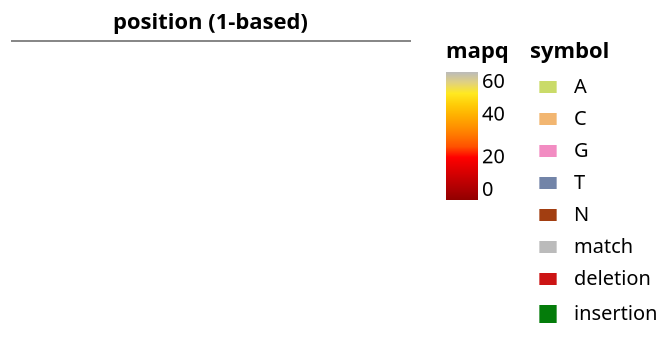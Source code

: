 {
    "$schema": "https://vega.github.io/schema/vega-lite/v5.json",
    "height": {
        "step": 4
    },
    "resolve": {
        "scale": {
            "strokeWidth": "independent"
        }
    },
    "datasets": {
        "highlight": [],
        "reference": [],
        "reads": []
    },
    "config": {
        "legend": {
            "layout": {
                "right": {
                    "anchor": "start",
                    "direction": "horizontal",
                    "center": false,
                    "margin": 10
                }
            }
        }
    },
    "encoding": {
        "x": {
            "field": "start",
            "type": "quantitative",
            "axis": {
                "orient": "top",
                "title": "position (1-based)"
            },
            "scale": {
                "domain": []
            }
        },
        "x2": {
            "field": "end",
            "type": "quantitative"
        },
        "y": {
            "axis": null,
            "field": "row",
            "type": "ordinal"
        },
        "yOffset": {
          "field": "v_offset",
          "type": "ordinal"
        }
    },
    "layer": [
        {
            "data": {
                "name": "highlight"
            },
            "mark": "rect",
            "encoding": {
                "color": {
                    "value": "red"
                },
                "opacity": {
                    "value": 0.15
                },
                "y2": {
                    "value": 10000000
                }
            }
        },
        {
            "data": {
                "name": "reference"
            },
            "params": [
                {
                    "name": "grid",
                    "select": "interval",
                    "bind": "scales"
                }
            ],
            "transform": [
                {
                    "as": "base",
                    "calculate": "split(datum.reference, '')"
                },
                {
                    "as": "offset",
                    "calculate": "sequence(datum.reference.length)"
                },
                {
                    "flatten": [
                        "base",
                        "offset"
                    ]
                },
                {
                    "as": "position",
                    "calculate": "datum.start + datum.offset"
                },
                {
                    "as": "start",
                    "calculate": "datum.position + 0.5"
                },
                {
                    "as": "end",
                    "calculate": "datum.position + 1.5"
                },
                {
                    "as": "position (1-based)",
                    "calculate": "datum.position + 1"
                }
            ],
            "mark": {
                "type": "rule",
                "clip": true
            },
            "encoding": {
                "tooltip": [
                    {
                        "field": "base"
                    },
                    {
                        "field": "position (1-based)"
                    }
                ],
                "strokeWidth": {
                    "value": 8
                },
                "color": {
                    "field": "base",
                    "legend": null,
                    "scale": {
                        "type": "ordinal",
                        "domain": [
                            "A",
                            "C",
                            "G",
                            "T",
                            "N",
                            "match",
                            "deletion",
                            "insertion"
                        ],
                        "range": [
                            "#CADB69",
                            "#F2B671",
                            "#F28CC2",
                            "#7284A8",
                            "#A23E11",
                            "#BBBBBB",
                            "#CC1414",
                            "#047C0A"
                        ]
                    }
                }
            }
        },
        {
            "data": {
                "name": "reads"
            },
            "transform": [
                {
                  "calculate": "split(datum.values, '§')",
                  "as": "reads"
                },
                {
                  "flatten": ["reads"]
                },
                {
                  "calculate": "split(datum.reads, ' ')",
                  "as": "fields"
                },
                {
                  "calculate": "replace(datum.fields[0], '_', ' ')",
                  "as": "aux"
                },
                {
                  "calculate": "datum.fields[1]",
                  "as": "cigar"
                },
                {
                  "calculate": "toNumber(datum.fields[2])",
                  "as": "flags"
                },
                {
                  "calculate": "toNumber(datum.fields[3])",
                  "as": "mapq"
                },
                {
                  "calculate": "toNumber(datum.fields[4])",
                  "as": "mpos"
                },
                {
                  "calculate": "datum.fields[5]",
                  "as": "name"
                },
                {
                  "calculate": "toNumber(datum.fields[6])",
                  "as": "position"
                },
                {
                  "calculate": "datum.fields[7] === '.' ? null : toNumber(datum.fields[7])",
                  "as": "row"
                },
                {
                  "calculate": "datum.fields[8]",
                  "as": "raw_cigar"
                },
                {
                    "as": "cigars",
                    "calculate": "split(datum.cigar, '|')"
                },
                {
                    "as": "cigar_index",
                    "calculate": "sequence(datum.cigars.length)"
                },
                {
                    "flatten": [
                        "cigars",
                        "cigar_index"
                    ]
                },
                {
                    "calculate": "if(substring(datum.cigars, 0, 1) == 'i', 'insertion', if(substring(datum.cigars, length(datum.cigars) - 1, length(datum.cigars)) == '=', 'match', if(substring(datum.cigars, length(datum.cigars) - 1, length(datum.cigars)) == 'd', 'deletion', substring(datum.cigars, 1, length(datum.cigars)))))",
                    "as": "type"
                },
                {
                    "calculate": "if(datum.type == 'match' || datum.type == 'deletion', parseInt(substring(datum.cigars, 0, length(datum.cigars) - 1)), if(datum.type == 'insertion', 1, parseInt(substring(datum.cigars, 0, length(datum.cigars) - 1))))",
                    "as": "length"
                },
                {
                    "stack": "length",
                    "groupby": [
                        "name",
                        "cigar",
                        "position"
                    ],
                    "as": "offset"
                },
                {
                    "as": "start",
                    "calculate": "if(datum.type == 'insertion', datum.position + datum.offset + 1.4, datum.position + datum.offset + 0.4)"
                },
                {
                    "as": "end",
                    "calculate": "if(datum.type == 'insertion', datum.position + datum.offset + datum.length - 0.4, datum.position + datum.offset + datum.length + 0.6)"
                },
                {
                  "as": "v_offset",
                  "calculate": "if(datum.position < datum.mpos, 0, 2)"
                }
            ],
            "mark": {
                "type": "rule",
                "clip": true
            },
            "params": [
                {
                    "name": "rplc",
                    "select": {
                        "type": "point",
                        "toggle": "event.shiftKey",
                        "fields": ["name", "position"]
                    }
                }
            ],
            "encoding": {
                "opacity": {
                    "condition": {
                        "param": "rplc",
                        "value": 1
                    },
                    "value": 0.2
                },
                "strokeWidth": {
                    "field": "type",
                    "scale": {
                        "type": "ordinal",
                        "domain": [
                            "A",
                            "C",
                            "G",
                            "T",
                            "N",
                            "match",
                            "deletion",
                            "insertion"
                        ],
                        "range": [
                            9,
                            9,
                            9,
                            9,
                            9,
                            9,
                            9,
                            12
                        ]
                    },
                    "legend": null
                },
                "color": {
                    "field": "mapq",
                    "type": "quantitative",
                    "scale": {
                        "domain": [
                            0,
                            60
                        ],
                        "range": [
                            "#910000",
                            "#c70002",
                            "#ff0000",
                            "#ff7500",
                            "#ffb200",
                            "#ffe921",
                            "#bbbbbb"
                        ]
                    }
                }
            }
        },
        {
            "data": {
                "name": "reads"
            },
            "transform": [
                {
                  "calculate": "split(datum.values, '§')",
                  "as": "reads"
                },
                {
                  "flatten": ["reads"]
                },
                {
                  "calculate": "split(datum.reads, ' ')",
                  "as": "fields"
                },
                {
                  "calculate": "replace(datum.fields[0], '_', ' ')",
                  "as": "aux"
                },
                {
                  "calculate": "datum.fields[1]",
                  "as": "cigar"
                },
                {
                  "calculate": "toNumber(datum.fields[2])",
                  "as": "flags"
                },
                {
                  "calculate": "toNumber(datum.fields[3])",
                  "as": "mapq"
                },
                {
                  "calculate": "toNumber(datum.fields[4])",
                  "as": "mpos"
                },
                {
                  "calculate": "datum.fields[5]",
                  "as": "name"
                },
                {
                  "calculate": "toNumber(datum.fields[6])",
                  "as": "position"
                },
                {
                  "calculate": "datum.fields[7] === '.' ? null : toNumber(datum.fields[7])",
                  "as": "row"
                },
                {
                  "calculate": "datum.fields[8]",
                  "as": "raw_cigar"
                },
                {
                    "filter": "datum.mpos >= 0"
                },
                {
                    "as": "start",
                    "calculate": "if(datum.position < datum.mpos, datum.position + 0.5, datum.mpos + 0.5)"
                },
                {
                    "as": "end",
                    "calculate": "if(datum.position > datum.mpos, datum.position + 0.5, datum.mpos + 0.5)"
                },
                {
                  "as": "v_offset",
                  "calculate": "1"
                }
            ],
            "mark": {
                "type": "rule",
                "clip": true
            },
            "encoding": {
                "opacity": {
                    "condition": {
                        "param": "rplc",
                        "value": 1
                    },
                    "value": 0.2
                },
                "strokeWidth": {
                    "value": 1
                },
                "color": {
                    "value": "#BBBBBB"
                }
            }
        },
        {
            "data": {
                "name": "reads"
            },
            "transform": [
                {
                  "calculate": "split(datum.values, '§')",
                  "as": "reads"
                },
                {
                  "flatten": ["reads"]
                },
                {
                  "calculate": "split(datum.reads, ' ')",
                  "as": "fields"
                },
                {
                  "calculate": "replace(datum.fields[0], '_', ' ')",
                  "as": "aux"
                },
                {
                  "calculate": "datum.fields[1]",
                  "as": "cigar"
                },
                {
                  "calculate": "toNumber(datum.fields[2])",
                  "as": "flags"
                },
                {
                  "calculate": "toNumber(datum.fields[3])",
                  "as": "mapq"
                },
                {
                  "calculate": "toNumber(datum.fields[4])",
                  "as": "mpos"
                },
                {
                  "calculate": "datum.fields[5]",
                  "as": "name"
                },
                {
                  "calculate": "toNumber(datum.fields[6])",
                  "as": "position"
                },
                {
                  "calculate": "datum.fields[7] === '.' ? null : toNumber(datum.fields[7])",
                  "as": "row"
                },
                {
                  "calculate": "datum.fields[8]",
                  "as": "raw_cigar"
                },
                {
                    "calculate": "join([if ((datum.flags & 1) > 0, 'read paired, ', ''), if ((datum.flags & 2) > 0, 'read mapped in proper pair, ', ''),  if ((datum.flags & 4) > 0, 'read unmapped, ', ''), if ((datum.flags & 8) > 0, 'mate unmapped, ', ''), if ((datum.flags & 16) > 0, 'read reverse strand, ', ''), if ((datum.flags & 32) > 0, 'mate reverse strand, ', ''), if ((datum.flags & 64) > 0, 'first in pair, ', ''), if ((datum.flags & 128) > 0, 'second in pair, ', ''), if ((datum.flags & 256) > 0, 'not primary alignment, ', ''), if ((datum.flags & 512) > 0, 'read fails platform/vendor quality checks, ', ''), if ((datum.flags & 1024) > 0, 'read is PCR or optical duplicate, ', ''), if ((datum.flags & 2048) > 0, 'supplementary alignment, ', '')], '')",
                    "as": "flags"
                },
                {
                    "as": "cigars",
                    "calculate": "split(datum.cigar, '|')"
                },
                {
                    "as": "cigar_index",
                    "calculate": "sequence(datum.cigars.length)"
                },
                {
                    "flatten": [
                        "cigars",
                        "cigar_index"
                    ]
                },
                {
                    "calculate": "if(substring(datum.cigars, 0, 1) == 'i', 'insertion', if(substring(datum.cigars, length(datum.cigars) - 1, length(datum.cigars)) == '=', 'match', if(substring(datum.cigars, length(datum.cigars) - 1, length(datum.cigars)) == 'd', 'deletion', substring(datum.cigars, 1, length(datum.cigars)))))",
                    "as": "type"
                },
                {
                    "calculate": "if(datum.type == 'match' || datum.type == 'deletion', parseInt(substring(datum.cigars, 0, length(datum.cigars) - 1)), if(datum.type == 'insertion', 1, parseInt(substring(datum.cigars, 0, length(datum.cigars) - 1))))",
                    "as": "length"
                },
                {
                    "stack": "length",
                    "groupby": [
                        "name",
                        "cigar",
                        "position"
                    ],
                    "as": "offset"
                },
                {
                    "as": "start",
                    "calculate": "datum.position + datum.offset + 0.5"
                },
                {
                    "as": "end",
                    "calculate": "datum.position + datum.offset + datum.length + 0.5"
                },
                {
                    "filter": "datum.type != 'deletion' && datum.type != 'insertion'"
                },
                {
                  "as": "v_offset",
                  "calculate": "if(datum.position < datum.mpos, 0, 2)"
                }
            ],
            "mark": {
                "type": "rule",
                "clip": true
            },
            "encoding": {
                "tooltip": [
                    {
                        "field": "name"
                    },
                    {
                        "field": "type"
                    },
                    {
                        "field": "mapq"
                    },
                    {
                        "field": "flags"
                    },
                    {
                        "field": "aux"
                    },
                    {
                      "field": "raw_cigar"
                    }
                ],
                "opacity": {
                    "condition": {
                        "param": "rplc",
                        "value": 1
                    },
                    "value": 0.2
                },
                "strokeWidth": {
                    "field": "type",
                    "scale": {
                        "type": "ordinal",
                        "domain": [
                            "A",
                            "C",
                            "G",
                            "T",
                            "N",
                            "match",
                            "deletion",
                            "insertion"
                        ],
                        "range": [
                            6,
                            6,
                            6,
                            6,
                            6,
                            6,
                            6,
                            9
                        ]
                    },
                    "legend": null
                },
                "color": {
                    "field": "type",
                    "legend": null,
                    "scale": {
                        "type": "ordinal",
                        "domain": [
                            "A",
                            "C",
                            "G",
                            "T",
                            "N",
                            "match",
                            "deletion",
                            "insertion"
                        ],
                        "range": [
                            "#CADB69",
                            "#F2B671",
                            "#F28CC2",
                            "#7284A8",
                            "#A23E11",
                            "#BBBBBB",
                            "#CC1414",
                            "#047C0A"
                        ]
                    }
                }
            }
        },
        {
            "data": {
                "name": "reads"
            },
            "transform": [
                {
                  "calculate": "split(datum.values, '§')",
                  "as": "reads"
                },
                {
                  "flatten": ["reads"]
                },
                {
                  "calculate": "split(datum.reads, ' ')",
                  "as": "fields"
                },
                {
                  "calculate": "replace(datum.fields[0], '_', ' ')",
                  "as": "aux"
                },
                {
                  "calculate": "datum.fields[1]",
                  "as": "cigar"
                },
                {
                  "calculate": "toNumber(datum.fields[2])",
                  "as": "flags"
                },
                {
                  "calculate": "toNumber(datum.fields[3])",
                  "as": "mapq"
                },
                {
                  "calculate": "toNumber(datum.fields[4])",
                  "as": "mpos"
                },
                {
                  "calculate": "datum.fields[5]",
                  "as": "name"
                },
                {
                  "calculate": "toNumber(datum.fields[6])",
                  "as": "position"
                },
                {
                  "calculate": "datum.fields[7] === '.' ? null : toNumber(datum.fields[7])",
                  "as": "row"
                },
                {
                  "calculate": "datum.fields[8]",
                  "as": "raw_cigar"
                },
                {
                    "calculate": "join([if ((datum.flags & 1) > 0, 'read paired, ', ''), if ((datum.flags & 2) > 0, 'read mapped in proper pair, ', ''),  if ((datum.flags & 4) > 0, 'read unmapped, ', ''), if ((datum.flags & 8) > 0, 'mate unmapped, ', ''), if ((datum.flags & 16) > 0, 'read reverse strand, ', ''), if ((datum.flags & 32) > 0, 'mate reverse strand, ', ''), if ((datum.flags & 64) > 0, 'first in pair, ', ''), if ((datum.flags & 128) > 0, 'second in pair, ', ''), if ((datum.flags & 256) > 0, 'not primary alignment, ', ''), if ((datum.flags & 512) > 0, 'read fails platform/vendor quality checks, ', ''), if ((datum.flags & 1024) > 0, 'read is PCR or optical duplicate, ', ''), if ((datum.flags & 2048) > 0, 'supplementary alignment, ', '')], '')",
                    "as": "flags"
                },
                {
                    "as": "cigars",
                    "calculate": "split(datum.cigar, '|')"
                },
                {
                    "as": "cigar_index",
                    "calculate": "sequence(datum.cigars.length)"
                },
                {
                    "flatten": [
                        "cigars",
                        "cigar_index"
                    ]
                },
                {
                    "calculate": "if(substring(datum.cigars, 0, 1) == 'i', 'insertion', if(substring(datum.cigars, length(datum.cigars) - 1, length(datum.cigars)) == '=', 'match', if(substring(datum.cigars, length(datum.cigars) - 1, length(datum.cigars)) == 'd', 'deletion', substring(datum.cigars, 1, length(datum.cigars)))))",
                    "as": "type"
                },
                {
                    "calculate": "if(datum.type == 'match' || datum.type == 'deletion', parseInt(substring(datum.cigars, 0, length(datum.cigars) - 1)), if(datum.type == 'insertion', 1, parseInt(substring(datum.cigars, 0, length(datum.cigars) - 1))))",
                    "as": "length"
                },
                {
                    "stack": "length",
                    "groupby": [
                        "name",
                        "cigar",
                        "position"
                    ],
                    "as": "offset"
                },
                {
                    "as": "start",
                    "calculate": "datum.position + datum.offset + 0.5"
                },
                {
                    "as": "end",
                    "calculate": "datum.position + datum.offset + datum.length + 0.5"
                },
                {
                    "as": "inserted bases",
                    "calculate": "substring(datum.cigars, 1, length(datum.cigars))"
                },
                {
                    "filter": "datum.type == 'insertion'"
                },
                {
                  "as": "v_offset",
                  "calculate": "if(datum.position < datum.mpos, 0, 2)"
                }
            ],
            "mark": {
                "type": "rule",
                "clip": true
            },
            "encoding": {
                "tooltip": [
                    {
                        "field": "name"
                    },
                    {
                        "field": "type"
                    },
                    {
                        "field": "mapq"
                    },
                    {
                        "field": "flags"
                    },
                    {
                        "field": "aux"
                    },
                    {
                        "field": "inserted bases"
                    },
                    {
                      "field": "raw_cigar"
                    }
                ],
                "opacity": {
                    "condition": {
                        "param": "rplc",
                        "value": 1
                    },
                    "value": 0.2
                },
                "strokeWidth": {
                    "field": "type",
                    "scale": {
                        "type": "ordinal",
                        "domain": [
                            "A",
                            "C",
                            "G",
                            "T",
                            "N",
                            "match",
                            "deletion",
                            "insertion"
                        ],
                        "range": [
                            6,
                            6,
                            6,
                            6,
                            6,
                            6,
                            6,
                            9
                        ]
                    },
                    "legend": null
                },
                "color": {
                    "field": "type",
                    "legend": null,
                    "scale": {
                        "type": "ordinal",
                        "domain": [
                            "A",
                            "C",
                            "G",
                            "T",
                            "N",
                            "match",
                            "deletion",
                            "insertion"
                        ],
                        "range": [
                            "#CADB69",
                            "#F2B671",
                            "#F28CC2",
                            "#7284A8",
                            "#A23E11",
                            "#BBBBBB",
                            "#CC1414",
                            "#047C0A"
                        ]
                    }
                }
            }
        },
        {
            "data": {
                "name": "reads"
            },
            "transform": [
                {
                  "calculate": "split(datum.values, '§')",
                  "as": "reads"
                },
                {
                  "flatten": ["reads"]
                },
                {
                  "calculate": "split(datum.reads, ' ')",
                  "as": "fields"
                },
                {
                  "calculate": "replace(datum.fields[0], '_', ' ')",
                  "as": "aux"
                },
                {
                  "calculate": "datum.fields[1]",
                  "as": "cigar"
                },
                {
                  "calculate": "toNumber(datum.fields[2])",
                  "as": "flags"
                },
                {
                  "calculate": "toNumber(datum.fields[3])",
                  "as": "mapq"
                },
                {
                  "calculate": "toNumber(datum.fields[4])",
                  "as": "mpos"
                },
                {
                  "calculate": "datum.fields[5]",
                  "as": "name"
                },
                {
                  "calculate": "toNumber(datum.fields[6])",
                  "as": "position"
                },
                {
                  "calculate": "datum.fields[7] === '.' ? null : toNumber(datum.fields[7])",
                  "as": "row"
                },
                {
                  "calculate": "datum.fields[8]",
                  "as": "raw_cigar"
                },
                {
                    "calculate": "join([if ((datum.flags & 1) > 0, 'read paired, ', ''), if ((datum.flags & 2) > 0, 'read mapped in proper pair, ', ''),  if ((datum.flags & 4) > 0, 'read unmapped, ', ''), if ((datum.flags & 8) > 0, 'mate unmapped, ', ''), if ((datum.flags & 16) > 0, 'read reverse strand, ', ''), if ((datum.flags & 32) > 0, 'mate reverse strand, ', ''), if ((datum.flags & 64) > 0, 'first in pair, ', ''), if ((datum.flags & 128) > 0, 'second in pair, ', ''), if ((datum.flags & 256) > 0, 'not primary alignment, ', ''), if ((datum.flags & 512) > 0, 'read fails platform/vendor quality checks, ', ''), if ((datum.flags & 1024) > 0, 'read is PCR or optical duplicate, ', ''), if ((datum.flags & 2048) > 0, 'supplementary alignment, ', '')], '')",
                    "as": "flags"
                },
                {
                    "as": "cigars",
                    "calculate": "split(datum.cigar, '|')"
                },
                {
                    "as": "cigar_index",
                    "calculate": "sequence(datum.cigars.length)"
                },
                {
                    "flatten": [
                        "cigars",
                        "cigar_index"
                    ]
                },
                {
                    "calculate": "if(substring(datum.cigars, 0, 1) == 'i', 'insertion', if(substring(datum.cigars, length(datum.cigars) - 1, length(datum.cigars)) == '=', 'match', if(substring(datum.cigars, length(datum.cigars) - 1, length(datum.cigars)) == 'd', 'deletion', substring(datum.cigars, 1, length(datum.cigars)))))",
                    "as": "type"
                },
                {
                    "calculate": "if(datum.type == 'match' || datum.type == 'deletion', parseInt(substring(datum.cigars, 0, length(datum.cigars) - 1)), if(datum.type == 'insertion', 1, parseInt(substring(datum.cigars, 0, length(datum.cigars) - 1))))",
                    "as": "length"
                },
                {
                    "stack": "length",
                    "groupby": [
                        "name",
                        "cigar",
                        "position"
                    ],
                    "as": "offset"
                },
                {
                    "as": "start",
                    "calculate": "if(datum.type == 'insertion', datum.position + datum.offset + 1, datum.position + datum.offset + 0.5)"
                },
                {
                    "as": "end",
                    "calculate": "if(datum.type == 'insertion', datum.position + datum.offset + datum.length, datum.position + datum.offset + datum.length + 0.5)"
                },
                {
                    "filter": "datum.type == 'deletion'"
                },
                {
                  "as": "v_offset",
                  "calculate": "if(datum.position < datum.mpos, 0, 2)"
                }
            ],
            "mark": {
                "type": "rule",
                "clip": true
            },
            "encoding": {
                "tooltip": [
                    {
                        "field": "name"
                    },
                    {
                        "field": "type"
                    },
                    {
                        "field": "mapq"
                    },
                    {
                        "field": "flags"
                    },
                    {
                        "field": "length"
                    },
                    {
                        "field": "aux"
                    },
                    {
                      "field": "raw_cigar"
                    }
                ],
                "opacity": {
                    "condition": {
                        "param": "rplc",
                        "value": 1
                    },
                    "value": 0.2
                },
                "strokeWidth": {
                    "field": "type",
                    "scale": {
                        "type": "ordinal",
                        "domain": [
                            "A",
                            "C",
                            "G",
                            "T",
                            "N",
                            "match",
                            "deletion",
                            "insertion"
                        ],
                        "range": [
                            6,
                            6,
                            6,
                            6,
                            6,
                            6,
                            6,
                            9
                        ]
                    },
                    "legend": null
                },
                "color": {
                    "field": "type",
                    "legend": {
                        "symbolSize": 75,
                        "title": "symbol"
                    },
                    "scale": {
                        "type": "ordinal",
                        "domain": [
                            "A",
                            "C",
                            "G",
                            "T",
                            "N",
                            "match",
                            "deletion",
                            "insertion"
                        ],
                        "range": [
                            "#CADB69",
                            "#F2B671",
                            "#F28CC2",
                            "#7284A8",
                            "#A23E11",
                            "#BBBBBB",
                            "#CC1414",
                            "#047C0A"
                        ]
                    }
                }
            }
        }
    ]
}

